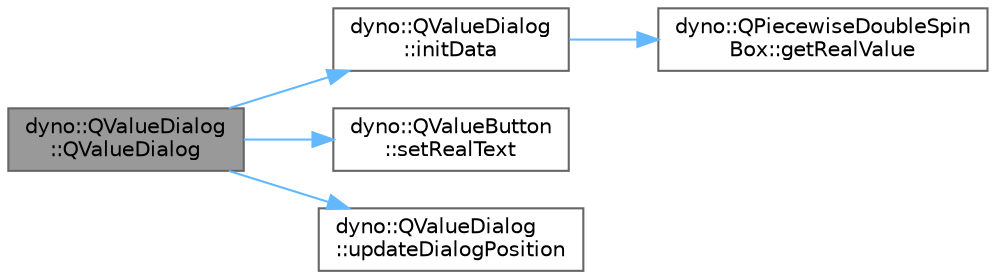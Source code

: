 digraph "dyno::QValueDialog::QValueDialog"
{
 // LATEX_PDF_SIZE
  bgcolor="transparent";
  edge [fontname=Helvetica,fontsize=10,labelfontname=Helvetica,labelfontsize=10];
  node [fontname=Helvetica,fontsize=10,shape=box,height=0.2,width=0.4];
  rankdir="LR";
  Node1 [id="Node000001",label="dyno::QValueDialog\l::QValueDialog",height=0.2,width=0.4,color="gray40", fillcolor="grey60", style="filled", fontcolor="black",tooltip=" "];
  Node1 -> Node2 [id="edge1_Node000001_Node000002",color="steelblue1",style="solid",tooltip=" "];
  Node2 [id="Node000002",label="dyno::QValueDialog\l::initData",height=0.2,width=0.4,color="grey40", fillcolor="white", style="filled",URL="$classdyno_1_1_q_value_dialog.html#aa4184bc9ca18f8c838d9843d0cb11883",tooltip=" "];
  Node2 -> Node3 [id="edge2_Node000002_Node000003",color="steelblue1",style="solid",tooltip=" "];
  Node3 [id="Node000003",label="dyno::QPiecewiseDoubleSpin\lBox::getRealValue",height=0.2,width=0.4,color="grey40", fillcolor="white", style="filled",URL="$classdyno_1_1_q_piecewise_double_spin_box.html#a6ce843c113424ba58964a41a14c4cfa3",tooltip=" "];
  Node1 -> Node4 [id="edge3_Node000001_Node000004",color="steelblue1",style="solid",tooltip=" "];
  Node4 [id="Node000004",label="dyno::QValueButton\l::setRealText",height=0.2,width=0.4,color="grey40", fillcolor="white", style="filled",URL="$classdyno_1_1_q_value_button.html#a9a429d29d5ba86a31f594a5d209e9aed",tooltip=" "];
  Node1 -> Node5 [id="edge4_Node000001_Node000005",color="steelblue1",style="solid",tooltip=" "];
  Node5 [id="Node000005",label="dyno::QValueDialog\l::updateDialogPosition",height=0.2,width=0.4,color="grey40", fillcolor="white", style="filled",URL="$classdyno_1_1_q_value_dialog.html#a3e5a24ef2bde4289eac876136a7a48cd",tooltip=" "];
}
